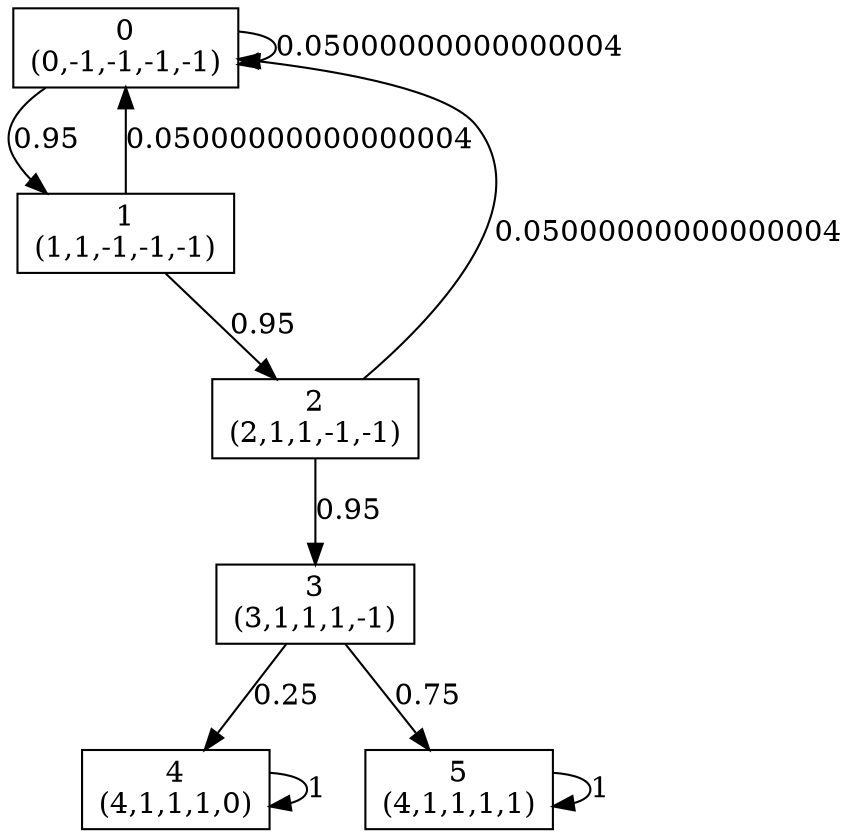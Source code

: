 digraph P {
node [shape=box];
0 -> 0 [ label="0.05000000000000004" ];
0 -> 1 [ label="0.95" ];
1 -> 0 [ label="0.05000000000000004" ];
1 -> 2 [ label="0.95" ];
2 -> 0 [ label="0.05000000000000004" ];
2 -> 3 [ label="0.95" ];
3 -> 4 [ label="0.25" ];
3 -> 5 [ label="0.75" ];
4 -> 4 [ label="1" ];
5 -> 5 [ label="1" ];
0 [label="0\n(0,-1,-1,-1,-1)"];
1 [label="1\n(1,1,-1,-1,-1)"];
2 [label="2\n(2,1,1,-1,-1)"];
3 [label="3\n(3,1,1,1,-1)"];
4 [label="4\n(4,1,1,1,0)"];
5 [label="5\n(4,1,1,1,1)"];
}
